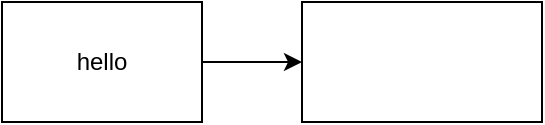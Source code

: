 <mxfile>
    <diagram id="7lVY-R38SMBPSUNHJojv" name="Страница 1">
        <mxGraphModel dx="564" dy="476" grid="1" gridSize="10" guides="1" tooltips="1" connect="1" arrows="1" fold="1" page="1" pageScale="1" pageWidth="827" pageHeight="1169" math="0" shadow="0">
            <root>
                <mxCell id="0"/>
                <mxCell id="1" parent="0"/>
                <mxCell id="3" style="edgeStyle=none;html=1;exitX=1;exitY=0.5;exitDx=0;exitDy=0;" edge="1" parent="1" source="2" target="4">
                    <mxGeometry relative="1" as="geometry">
                        <mxPoint x="230" y="60" as="targetPoint"/>
                    </mxGeometry>
                </mxCell>
                <mxCell id="2" value="hello" style="rounded=0;whiteSpace=wrap;html=1;" vertex="1" parent="1">
                    <mxGeometry x="20" y="30" width="100" height="60" as="geometry"/>
                </mxCell>
                <mxCell id="4" value="" style="rounded=0;whiteSpace=wrap;html=1;" vertex="1" parent="1">
                    <mxGeometry x="170" y="30" width="120" height="60" as="geometry"/>
                </mxCell>
            </root>
        </mxGraphModel>
    </diagram>
</mxfile>